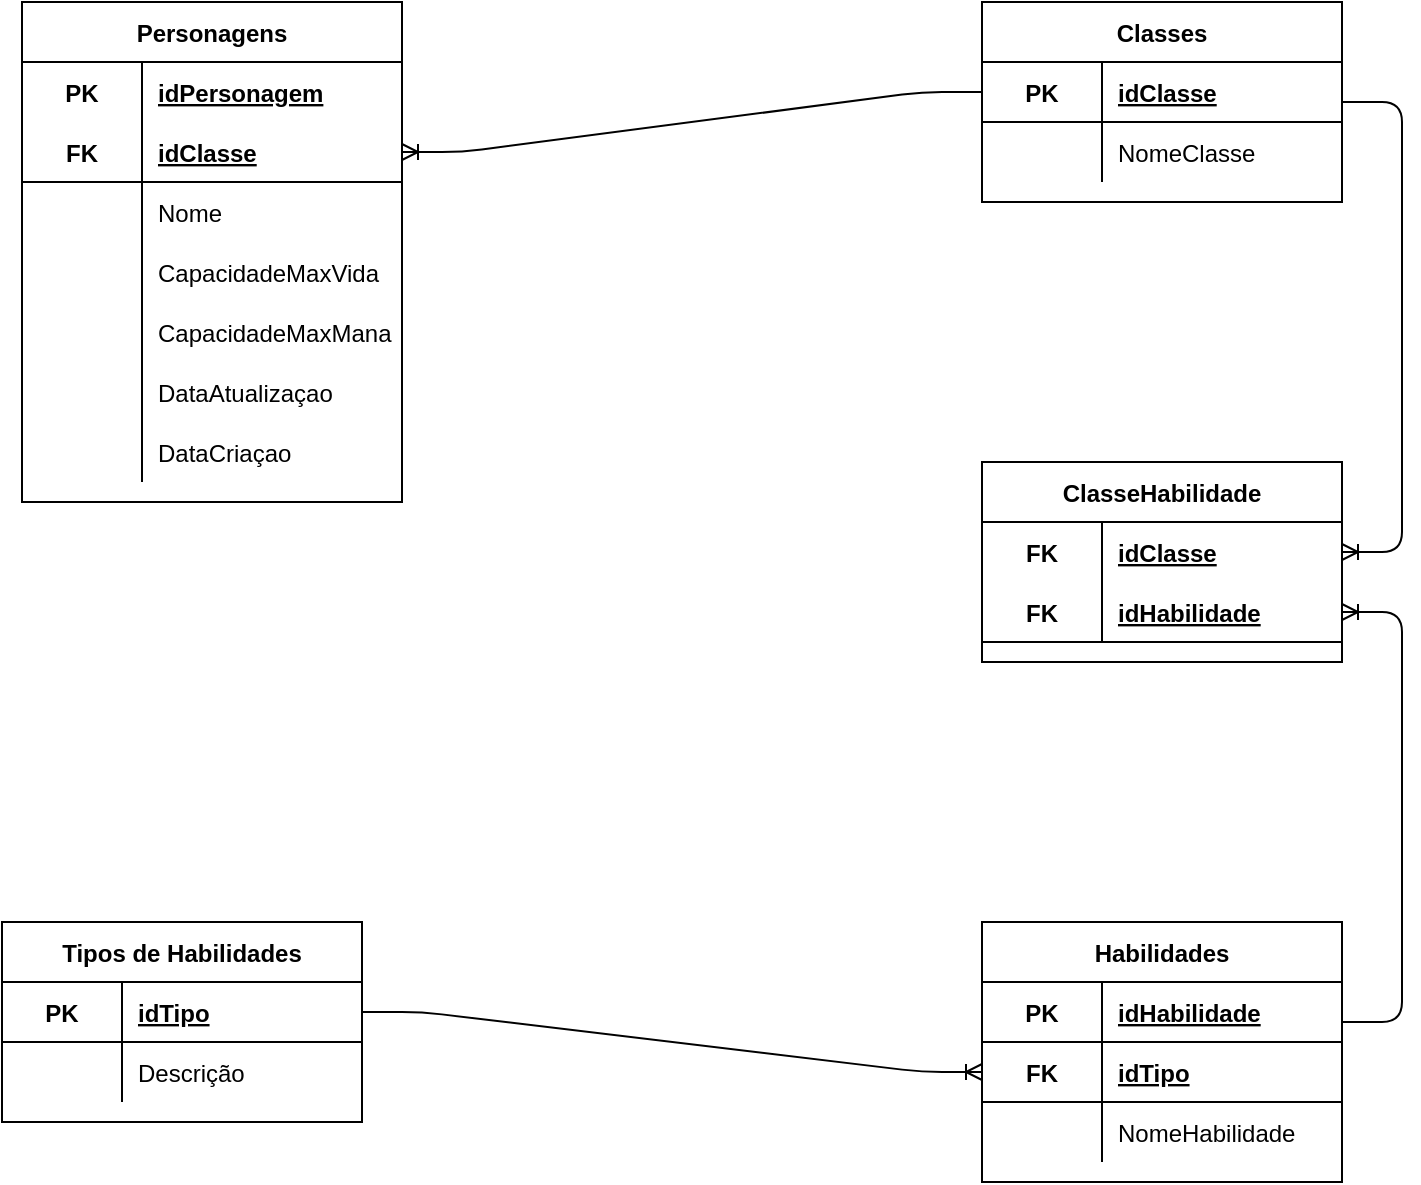 <mxfile version="14.4.3" type="device"><diagram id="yIGcABH1c66lyhKIraLb" name="Page-1"><mxGraphModel dx="1240" dy="689" grid="1" gridSize="10" guides="1" tooltips="1" connect="1" arrows="1" fold="1" page="1" pageScale="1" pageWidth="827" pageHeight="1169" math="0" shadow="0"><root><mxCell id="0"/><mxCell id="1" parent="0"/><mxCell id="sC1LXHPQANGUGGQOYC7L-1" value="Tipos de Habilidades" style="shape=table;startSize=30;container=1;collapsible=1;childLayout=tableLayout;fixedRows=1;rowLines=0;fontStyle=1;align=center;resizeLast=1;" parent="1" vertex="1"><mxGeometry x="50" y="540" width="180" height="100" as="geometry"/></mxCell><mxCell id="sC1LXHPQANGUGGQOYC7L-5" value="" style="shape=partialRectangle;collapsible=0;dropTarget=0;pointerEvents=0;fillColor=none;top=0;left=0;bottom=1;right=0;points=[[0,0.5],[1,0.5]];portConstraint=eastwest;" parent="sC1LXHPQANGUGGQOYC7L-1" vertex="1"><mxGeometry y="30" width="180" height="30" as="geometry"/></mxCell><mxCell id="sC1LXHPQANGUGGQOYC7L-6" value="PK" style="shape=partialRectangle;connectable=0;fillColor=none;top=0;left=0;bottom=0;right=0;fontStyle=1;overflow=hidden;" parent="sC1LXHPQANGUGGQOYC7L-5" vertex="1"><mxGeometry width="60" height="30" as="geometry"/></mxCell><mxCell id="sC1LXHPQANGUGGQOYC7L-7" value="idTipo" style="shape=partialRectangle;connectable=0;fillColor=none;top=0;left=0;bottom=0;right=0;align=left;spacingLeft=6;fontStyle=5;overflow=hidden;" parent="sC1LXHPQANGUGGQOYC7L-5" vertex="1"><mxGeometry x="60" width="120" height="30" as="geometry"/></mxCell><mxCell id="sC1LXHPQANGUGGQOYC7L-8" value="" style="shape=partialRectangle;collapsible=0;dropTarget=0;pointerEvents=0;fillColor=none;top=0;left=0;bottom=0;right=0;points=[[0,0.5],[1,0.5]];portConstraint=eastwest;" parent="sC1LXHPQANGUGGQOYC7L-1" vertex="1"><mxGeometry y="60" width="180" height="30" as="geometry"/></mxCell><mxCell id="sC1LXHPQANGUGGQOYC7L-9" value="" style="shape=partialRectangle;connectable=0;fillColor=none;top=0;left=0;bottom=0;right=0;editable=1;overflow=hidden;" parent="sC1LXHPQANGUGGQOYC7L-8" vertex="1"><mxGeometry width="60" height="30" as="geometry"/></mxCell><mxCell id="sC1LXHPQANGUGGQOYC7L-10" value="Descrição" style="shape=partialRectangle;connectable=0;fillColor=none;top=0;left=0;bottom=0;right=0;align=left;spacingLeft=6;overflow=hidden;" parent="sC1LXHPQANGUGGQOYC7L-8" vertex="1"><mxGeometry x="60" width="120" height="30" as="geometry"/></mxCell><mxCell id="sC1LXHPQANGUGGQOYC7L-14" value="Habilidades" style="shape=table;startSize=30;container=1;collapsible=1;childLayout=tableLayout;fixedRows=1;rowLines=0;fontStyle=1;align=center;resizeLast=1;" parent="1" vertex="1"><mxGeometry x="540" y="540" width="180" height="130" as="geometry"/></mxCell><mxCell id="sC1LXHPQANGUGGQOYC7L-18" value="" style="shape=partialRectangle;collapsible=0;dropTarget=0;pointerEvents=0;fillColor=none;top=0;left=0;bottom=1;right=0;points=[[0,0.5],[1,0.5]];portConstraint=eastwest;" parent="sC1LXHPQANGUGGQOYC7L-14" vertex="1"><mxGeometry y="30" width="180" height="30" as="geometry"/></mxCell><mxCell id="sC1LXHPQANGUGGQOYC7L-19" value="PK" style="shape=partialRectangle;connectable=0;fillColor=none;top=0;left=0;bottom=0;right=0;fontStyle=1;overflow=hidden;" parent="sC1LXHPQANGUGGQOYC7L-18" vertex="1"><mxGeometry width="60" height="30" as="geometry"/></mxCell><mxCell id="sC1LXHPQANGUGGQOYC7L-20" value="idHabilidade" style="shape=partialRectangle;connectable=0;fillColor=none;top=0;left=0;bottom=0;right=0;align=left;spacingLeft=6;fontStyle=5;overflow=hidden;" parent="sC1LXHPQANGUGGQOYC7L-18" vertex="1"><mxGeometry x="60" width="120" height="30" as="geometry"/></mxCell><mxCell id="suIpwbNgOp2oYcE2fi68-45" value="" style="shape=partialRectangle;collapsible=0;dropTarget=0;pointerEvents=0;fillColor=none;top=0;left=0;bottom=1;right=0;points=[[0,0.5],[1,0.5]];portConstraint=eastwest;" vertex="1" parent="sC1LXHPQANGUGGQOYC7L-14"><mxGeometry y="60" width="180" height="30" as="geometry"/></mxCell><mxCell id="suIpwbNgOp2oYcE2fi68-46" value="FK" style="shape=partialRectangle;connectable=0;fillColor=none;top=0;left=0;bottom=0;right=0;fontStyle=1;overflow=hidden;" vertex="1" parent="suIpwbNgOp2oYcE2fi68-45"><mxGeometry width="60" height="30" as="geometry"/></mxCell><mxCell id="suIpwbNgOp2oYcE2fi68-47" value="idTipo" style="shape=partialRectangle;connectable=0;fillColor=none;top=0;left=0;bottom=0;right=0;align=left;spacingLeft=6;fontStyle=5;overflow=hidden;" vertex="1" parent="suIpwbNgOp2oYcE2fi68-45"><mxGeometry x="60" width="120" height="30" as="geometry"/></mxCell><mxCell id="sC1LXHPQANGUGGQOYC7L-21" value="" style="shape=partialRectangle;collapsible=0;dropTarget=0;pointerEvents=0;fillColor=none;top=0;left=0;bottom=0;right=0;points=[[0,0.5],[1,0.5]];portConstraint=eastwest;" parent="sC1LXHPQANGUGGQOYC7L-14" vertex="1"><mxGeometry y="90" width="180" height="30" as="geometry"/></mxCell><mxCell id="sC1LXHPQANGUGGQOYC7L-22" value="" style="shape=partialRectangle;connectable=0;fillColor=none;top=0;left=0;bottom=0;right=0;editable=1;overflow=hidden;" parent="sC1LXHPQANGUGGQOYC7L-21" vertex="1"><mxGeometry width="60" height="30" as="geometry"/></mxCell><mxCell id="sC1LXHPQANGUGGQOYC7L-23" value="NomeHabilidade" style="shape=partialRectangle;connectable=0;fillColor=none;top=0;left=0;bottom=0;right=0;align=left;spacingLeft=6;overflow=hidden;" parent="sC1LXHPQANGUGGQOYC7L-21" vertex="1"><mxGeometry x="60" width="120" height="30" as="geometry"/></mxCell><mxCell id="sC1LXHPQANGUGGQOYC7L-27" value="Classes" style="shape=table;startSize=30;container=1;collapsible=1;childLayout=tableLayout;fixedRows=1;rowLines=0;fontStyle=1;align=center;resizeLast=1;" parent="1" vertex="1"><mxGeometry x="540" y="80" width="180" height="100" as="geometry"/></mxCell><mxCell id="sC1LXHPQANGUGGQOYC7L-31" value="" style="shape=partialRectangle;collapsible=0;dropTarget=0;pointerEvents=0;fillColor=none;top=0;left=0;bottom=1;right=0;points=[[0,0.5],[1,0.5]];portConstraint=eastwest;" parent="sC1LXHPQANGUGGQOYC7L-27" vertex="1"><mxGeometry y="30" width="180" height="30" as="geometry"/></mxCell><mxCell id="sC1LXHPQANGUGGQOYC7L-32" value="PK" style="shape=partialRectangle;connectable=0;fillColor=none;top=0;left=0;bottom=0;right=0;fontStyle=1;overflow=hidden;" parent="sC1LXHPQANGUGGQOYC7L-31" vertex="1"><mxGeometry width="60" height="30" as="geometry"/></mxCell><mxCell id="sC1LXHPQANGUGGQOYC7L-33" value="idClasse" style="shape=partialRectangle;connectable=0;fillColor=none;top=0;left=0;bottom=0;right=0;align=left;spacingLeft=6;fontStyle=5;overflow=hidden;" parent="sC1LXHPQANGUGGQOYC7L-31" vertex="1"><mxGeometry x="60" width="120" height="30" as="geometry"/></mxCell><mxCell id="sC1LXHPQANGUGGQOYC7L-34" value="" style="shape=partialRectangle;collapsible=0;dropTarget=0;pointerEvents=0;fillColor=none;top=0;left=0;bottom=0;right=0;points=[[0,0.5],[1,0.5]];portConstraint=eastwest;" parent="sC1LXHPQANGUGGQOYC7L-27" vertex="1"><mxGeometry y="60" width="180" height="30" as="geometry"/></mxCell><mxCell id="sC1LXHPQANGUGGQOYC7L-35" value="" style="shape=partialRectangle;connectable=0;fillColor=none;top=0;left=0;bottom=0;right=0;editable=1;overflow=hidden;" parent="sC1LXHPQANGUGGQOYC7L-34" vertex="1"><mxGeometry width="60" height="30" as="geometry"/></mxCell><mxCell id="sC1LXHPQANGUGGQOYC7L-36" value="NomeClasse" style="shape=partialRectangle;connectable=0;fillColor=none;top=0;left=0;bottom=0;right=0;align=left;spacingLeft=6;overflow=hidden;" parent="sC1LXHPQANGUGGQOYC7L-34" vertex="1"><mxGeometry x="60" width="120" height="30" as="geometry"/></mxCell><mxCell id="suIpwbNgOp2oYcE2fi68-7" value="Personagens" style="shape=table;startSize=30;container=1;collapsible=1;childLayout=tableLayout;fixedRows=1;rowLines=0;fontStyle=1;align=center;resizeLast=1;" vertex="1" parent="1"><mxGeometry x="60" y="80" width="190" height="250" as="geometry"/></mxCell><mxCell id="suIpwbNgOp2oYcE2fi68-8" value="" style="shape=partialRectangle;collapsible=0;dropTarget=0;pointerEvents=0;fillColor=none;top=0;left=0;bottom=0;right=0;points=[[0,0.5],[1,0.5]];portConstraint=eastwest;" vertex="1" parent="suIpwbNgOp2oYcE2fi68-7"><mxGeometry y="30" width="190" height="30" as="geometry"/></mxCell><mxCell id="suIpwbNgOp2oYcE2fi68-9" value="PK" style="shape=partialRectangle;connectable=0;fillColor=none;top=0;left=0;bottom=0;right=0;fontStyle=1;overflow=hidden;" vertex="1" parent="suIpwbNgOp2oYcE2fi68-8"><mxGeometry width="60" height="30" as="geometry"/></mxCell><mxCell id="suIpwbNgOp2oYcE2fi68-10" value="idPersonagem" style="shape=partialRectangle;connectable=0;fillColor=none;top=0;left=0;bottom=0;right=0;align=left;spacingLeft=6;fontStyle=5;overflow=hidden;" vertex="1" parent="suIpwbNgOp2oYcE2fi68-8"><mxGeometry x="60" width="130" height="30" as="geometry"/></mxCell><mxCell id="suIpwbNgOp2oYcE2fi68-11" value="" style="shape=partialRectangle;collapsible=0;dropTarget=0;pointerEvents=0;fillColor=none;top=0;left=0;bottom=1;right=0;points=[[0,0.5],[1,0.5]];portConstraint=eastwest;" vertex="1" parent="suIpwbNgOp2oYcE2fi68-7"><mxGeometry y="60" width="190" height="30" as="geometry"/></mxCell><mxCell id="suIpwbNgOp2oYcE2fi68-12" value="FK" style="shape=partialRectangle;connectable=0;fillColor=none;top=0;left=0;bottom=0;right=0;fontStyle=1;overflow=hidden;" vertex="1" parent="suIpwbNgOp2oYcE2fi68-11"><mxGeometry width="60" height="30" as="geometry"/></mxCell><mxCell id="suIpwbNgOp2oYcE2fi68-13" value="idClasse" style="shape=partialRectangle;connectable=0;fillColor=none;top=0;left=0;bottom=0;right=0;align=left;spacingLeft=6;fontStyle=5;overflow=hidden;" vertex="1" parent="suIpwbNgOp2oYcE2fi68-11"><mxGeometry x="60" width="130" height="30" as="geometry"/></mxCell><mxCell id="suIpwbNgOp2oYcE2fi68-14" value="" style="shape=partialRectangle;collapsible=0;dropTarget=0;pointerEvents=0;fillColor=none;top=0;left=0;bottom=0;right=0;points=[[0,0.5],[1,0.5]];portConstraint=eastwest;" vertex="1" parent="suIpwbNgOp2oYcE2fi68-7"><mxGeometry y="90" width="190" height="30" as="geometry"/></mxCell><mxCell id="suIpwbNgOp2oYcE2fi68-15" value="" style="shape=partialRectangle;connectable=0;fillColor=none;top=0;left=0;bottom=0;right=0;editable=1;overflow=hidden;" vertex="1" parent="suIpwbNgOp2oYcE2fi68-14"><mxGeometry width="60" height="30" as="geometry"/></mxCell><mxCell id="suIpwbNgOp2oYcE2fi68-16" value="Nome" style="shape=partialRectangle;connectable=0;fillColor=none;top=0;left=0;bottom=0;right=0;align=left;spacingLeft=6;overflow=hidden;" vertex="1" parent="suIpwbNgOp2oYcE2fi68-14"><mxGeometry x="60" width="130" height="30" as="geometry"/></mxCell><mxCell id="suIpwbNgOp2oYcE2fi68-20" value="" style="shape=partialRectangle;collapsible=0;dropTarget=0;pointerEvents=0;fillColor=none;top=0;left=0;bottom=0;right=0;points=[[0,0.5],[1,0.5]];portConstraint=eastwest;" vertex="1" parent="suIpwbNgOp2oYcE2fi68-7"><mxGeometry y="120" width="190" height="30" as="geometry"/></mxCell><mxCell id="suIpwbNgOp2oYcE2fi68-21" value="" style="shape=partialRectangle;connectable=0;fillColor=none;top=0;left=0;bottom=0;right=0;editable=1;overflow=hidden;" vertex="1" parent="suIpwbNgOp2oYcE2fi68-20"><mxGeometry width="60" height="30" as="geometry"/></mxCell><mxCell id="suIpwbNgOp2oYcE2fi68-22" value="CapacidadeMaxVida" style="shape=partialRectangle;connectable=0;fillColor=none;top=0;left=0;bottom=0;right=0;align=left;spacingLeft=6;overflow=hidden;" vertex="1" parent="suIpwbNgOp2oYcE2fi68-20"><mxGeometry x="60" width="130" height="30" as="geometry"/></mxCell><mxCell id="suIpwbNgOp2oYcE2fi68-23" value="" style="shape=partialRectangle;collapsible=0;dropTarget=0;pointerEvents=0;fillColor=none;top=0;left=0;bottom=0;right=0;points=[[0,0.5],[1,0.5]];portConstraint=eastwest;" vertex="1" parent="suIpwbNgOp2oYcE2fi68-7"><mxGeometry y="150" width="190" height="30" as="geometry"/></mxCell><mxCell id="suIpwbNgOp2oYcE2fi68-24" value="" style="shape=partialRectangle;connectable=0;fillColor=none;top=0;left=0;bottom=0;right=0;editable=1;overflow=hidden;" vertex="1" parent="suIpwbNgOp2oYcE2fi68-23"><mxGeometry width="60" height="30" as="geometry"/></mxCell><mxCell id="suIpwbNgOp2oYcE2fi68-25" value="CapacidadeMaxMana" style="shape=partialRectangle;connectable=0;fillColor=none;top=0;left=0;bottom=0;right=0;align=left;spacingLeft=6;overflow=hidden;" vertex="1" parent="suIpwbNgOp2oYcE2fi68-23"><mxGeometry x="60" width="130" height="30" as="geometry"/></mxCell><mxCell id="suIpwbNgOp2oYcE2fi68-17" value="" style="shape=partialRectangle;collapsible=0;dropTarget=0;pointerEvents=0;fillColor=none;top=0;left=0;bottom=0;right=0;points=[[0,0.5],[1,0.5]];portConstraint=eastwest;" vertex="1" parent="suIpwbNgOp2oYcE2fi68-7"><mxGeometry y="180" width="190" height="30" as="geometry"/></mxCell><mxCell id="suIpwbNgOp2oYcE2fi68-18" value="" style="shape=partialRectangle;connectable=0;fillColor=none;top=0;left=0;bottom=0;right=0;editable=1;overflow=hidden;" vertex="1" parent="suIpwbNgOp2oYcE2fi68-17"><mxGeometry width="60" height="30" as="geometry"/></mxCell><mxCell id="suIpwbNgOp2oYcE2fi68-19" value="DataAtualizaçao" style="shape=partialRectangle;connectable=0;fillColor=none;top=0;left=0;bottom=0;right=0;align=left;spacingLeft=6;overflow=hidden;" vertex="1" parent="suIpwbNgOp2oYcE2fi68-17"><mxGeometry x="60" width="130" height="30" as="geometry"/></mxCell><mxCell id="suIpwbNgOp2oYcE2fi68-26" value="" style="shape=partialRectangle;collapsible=0;dropTarget=0;pointerEvents=0;fillColor=none;top=0;left=0;bottom=0;right=0;points=[[0,0.5],[1,0.5]];portConstraint=eastwest;" vertex="1" parent="suIpwbNgOp2oYcE2fi68-7"><mxGeometry y="210" width="190" height="30" as="geometry"/></mxCell><mxCell id="suIpwbNgOp2oYcE2fi68-27" value="" style="shape=partialRectangle;connectable=0;fillColor=none;top=0;left=0;bottom=0;right=0;editable=1;overflow=hidden;" vertex="1" parent="suIpwbNgOp2oYcE2fi68-26"><mxGeometry width="60" height="30" as="geometry"/></mxCell><mxCell id="suIpwbNgOp2oYcE2fi68-28" value="DataCriaçao" style="shape=partialRectangle;connectable=0;fillColor=none;top=0;left=0;bottom=0;right=0;align=left;spacingLeft=6;overflow=hidden;" vertex="1" parent="suIpwbNgOp2oYcE2fi68-26"><mxGeometry x="60" width="130" height="30" as="geometry"/></mxCell><mxCell id="suIpwbNgOp2oYcE2fi68-29" value="ClasseHabilidade" style="shape=table;startSize=30;container=1;collapsible=1;childLayout=tableLayout;fixedRows=1;rowLines=0;fontStyle=1;align=center;resizeLast=1;" vertex="1" parent="1"><mxGeometry x="540" y="310" width="180" height="100" as="geometry"/></mxCell><mxCell id="suIpwbNgOp2oYcE2fi68-30" value="" style="shape=partialRectangle;collapsible=0;dropTarget=0;pointerEvents=0;fillColor=none;top=0;left=0;bottom=0;right=0;points=[[0,0.5],[1,0.5]];portConstraint=eastwest;" vertex="1" parent="suIpwbNgOp2oYcE2fi68-29"><mxGeometry y="30" width="180" height="30" as="geometry"/></mxCell><mxCell id="suIpwbNgOp2oYcE2fi68-31" value="FK" style="shape=partialRectangle;connectable=0;fillColor=none;top=0;left=0;bottom=0;right=0;fontStyle=1;overflow=hidden;" vertex="1" parent="suIpwbNgOp2oYcE2fi68-30"><mxGeometry width="60" height="30" as="geometry"/></mxCell><mxCell id="suIpwbNgOp2oYcE2fi68-32" value="idClasse" style="shape=partialRectangle;connectable=0;fillColor=none;top=0;left=0;bottom=0;right=0;align=left;spacingLeft=6;fontStyle=5;overflow=hidden;" vertex="1" parent="suIpwbNgOp2oYcE2fi68-30"><mxGeometry x="60" width="120" height="30" as="geometry"/></mxCell><mxCell id="suIpwbNgOp2oYcE2fi68-33" value="" style="shape=partialRectangle;collapsible=0;dropTarget=0;pointerEvents=0;fillColor=none;top=0;left=0;bottom=1;right=0;points=[[0,0.5],[1,0.5]];portConstraint=eastwest;" vertex="1" parent="suIpwbNgOp2oYcE2fi68-29"><mxGeometry y="60" width="180" height="30" as="geometry"/></mxCell><mxCell id="suIpwbNgOp2oYcE2fi68-34" value="FK" style="shape=partialRectangle;connectable=0;fillColor=none;top=0;left=0;bottom=0;right=0;fontStyle=1;overflow=hidden;" vertex="1" parent="suIpwbNgOp2oYcE2fi68-33"><mxGeometry width="60" height="30" as="geometry"/></mxCell><mxCell id="suIpwbNgOp2oYcE2fi68-35" value="idHabilidade" style="shape=partialRectangle;connectable=0;fillColor=none;top=0;left=0;bottom=0;right=0;align=left;spacingLeft=6;fontStyle=5;overflow=hidden;" vertex="1" parent="suIpwbNgOp2oYcE2fi68-33"><mxGeometry x="60" width="120" height="30" as="geometry"/></mxCell><mxCell id="suIpwbNgOp2oYcE2fi68-53" value="" style="edgeStyle=entityRelationEdgeStyle;fontSize=12;html=1;endArrow=ERoneToMany;entryX=0;entryY=0.5;entryDx=0;entryDy=0;" edge="1" parent="1" target="suIpwbNgOp2oYcE2fi68-45"><mxGeometry width="100" height="100" relative="1" as="geometry"><mxPoint x="230" y="585" as="sourcePoint"/><mxPoint x="330" y="485" as="targetPoint"/></mxGeometry></mxCell><mxCell id="suIpwbNgOp2oYcE2fi68-54" value="" style="edgeStyle=entityRelationEdgeStyle;fontSize=12;html=1;endArrow=none;exitX=1;exitY=0.5;exitDx=0;exitDy=0;entryX=0;entryY=0.5;entryDx=0;entryDy=0;startArrow=ERoneToMany;startFill=0;endFill=0;" edge="1" parent="1" source="suIpwbNgOp2oYcE2fi68-11" target="sC1LXHPQANGUGGQOYC7L-31"><mxGeometry width="100" height="100" relative="1" as="geometry"><mxPoint x="250" y="130" as="sourcePoint"/><mxPoint x="480" y="120" as="targetPoint"/></mxGeometry></mxCell><mxCell id="suIpwbNgOp2oYcE2fi68-55" value="" style="edgeStyle=entityRelationEdgeStyle;fontSize=12;html=1;endArrow=ERoneToMany;entryX=1;entryY=0.5;entryDx=0;entryDy=0;" edge="1" parent="1" target="suIpwbNgOp2oYcE2fi68-30"><mxGeometry width="100" height="100" relative="1" as="geometry"><mxPoint x="720" y="130" as="sourcePoint"/><mxPoint x="820" y="30" as="targetPoint"/></mxGeometry></mxCell><mxCell id="suIpwbNgOp2oYcE2fi68-56" value="" style="edgeStyle=entityRelationEdgeStyle;fontSize=12;html=1;endArrow=ERoneToMany;entryX=1;entryY=0.5;entryDx=0;entryDy=0;" edge="1" parent="1" target="suIpwbNgOp2oYcE2fi68-33"><mxGeometry width="100" height="100" relative="1" as="geometry"><mxPoint x="720" y="590" as="sourcePoint"/><mxPoint x="820" y="490" as="targetPoint"/></mxGeometry></mxCell></root></mxGraphModel></diagram></mxfile>